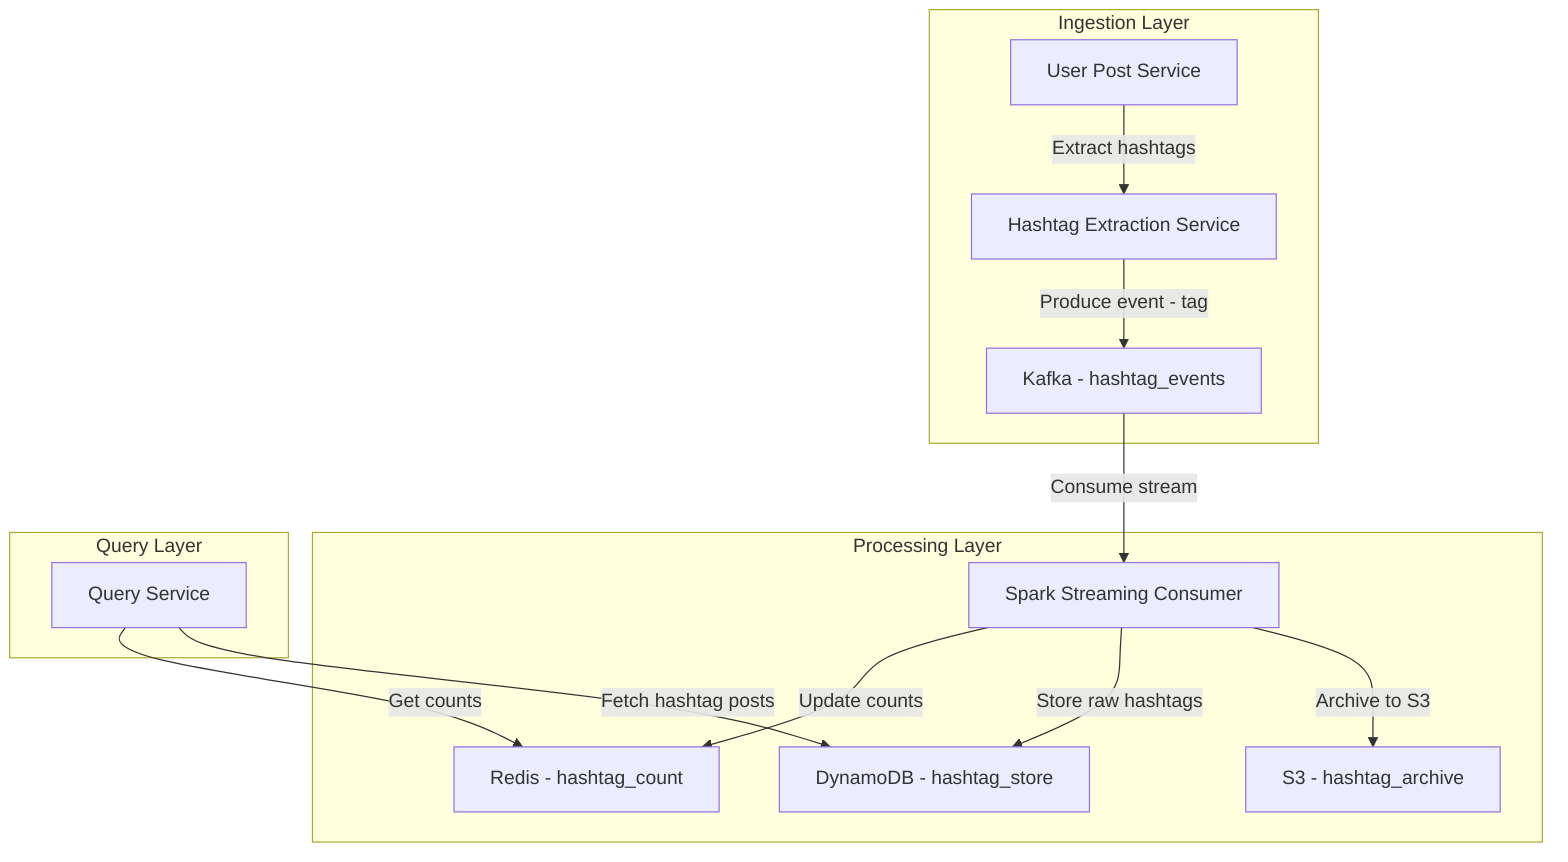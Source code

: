 flowchart TB
    subgraph Ingestion Layer
        A["User Post Service"] -->|"Extract hashtags"| B["Hashtag Extraction Service"]
        B -->|"Produce event - tag"| C["Kafka - hashtag_events"]
    end

    subgraph Processing Layer
        C -->|"Consume stream"| D["Spark Streaming Consumer"]
        D -->|"Update counts"| E["Redis - hashtag_count"]
        D -->|"Store raw hashtags"| F["DynamoDB - hashtag_store"]
        D -->|"Archive to S3"| G["S3 - hashtag_archive"]
    end

    subgraph Query Layer
        H["Query Service"] -->|"Get counts"| E
        H -->|"Fetch hashtag posts"| F
    end